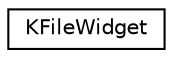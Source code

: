 digraph "Graphical Class Hierarchy"
{
  edge [fontname="Helvetica",fontsize="10",labelfontname="Helvetica",labelfontsize="10"];
  node [fontname="Helvetica",fontsize="10",shape=record];
  rankdir="LR";
  Node0 [label="KFileWidget",height=0.2,width=0.4,color="black", fillcolor="white", style="filled",URL="$classKFileWidget.html",tooltip="File selector widget. "];
}
